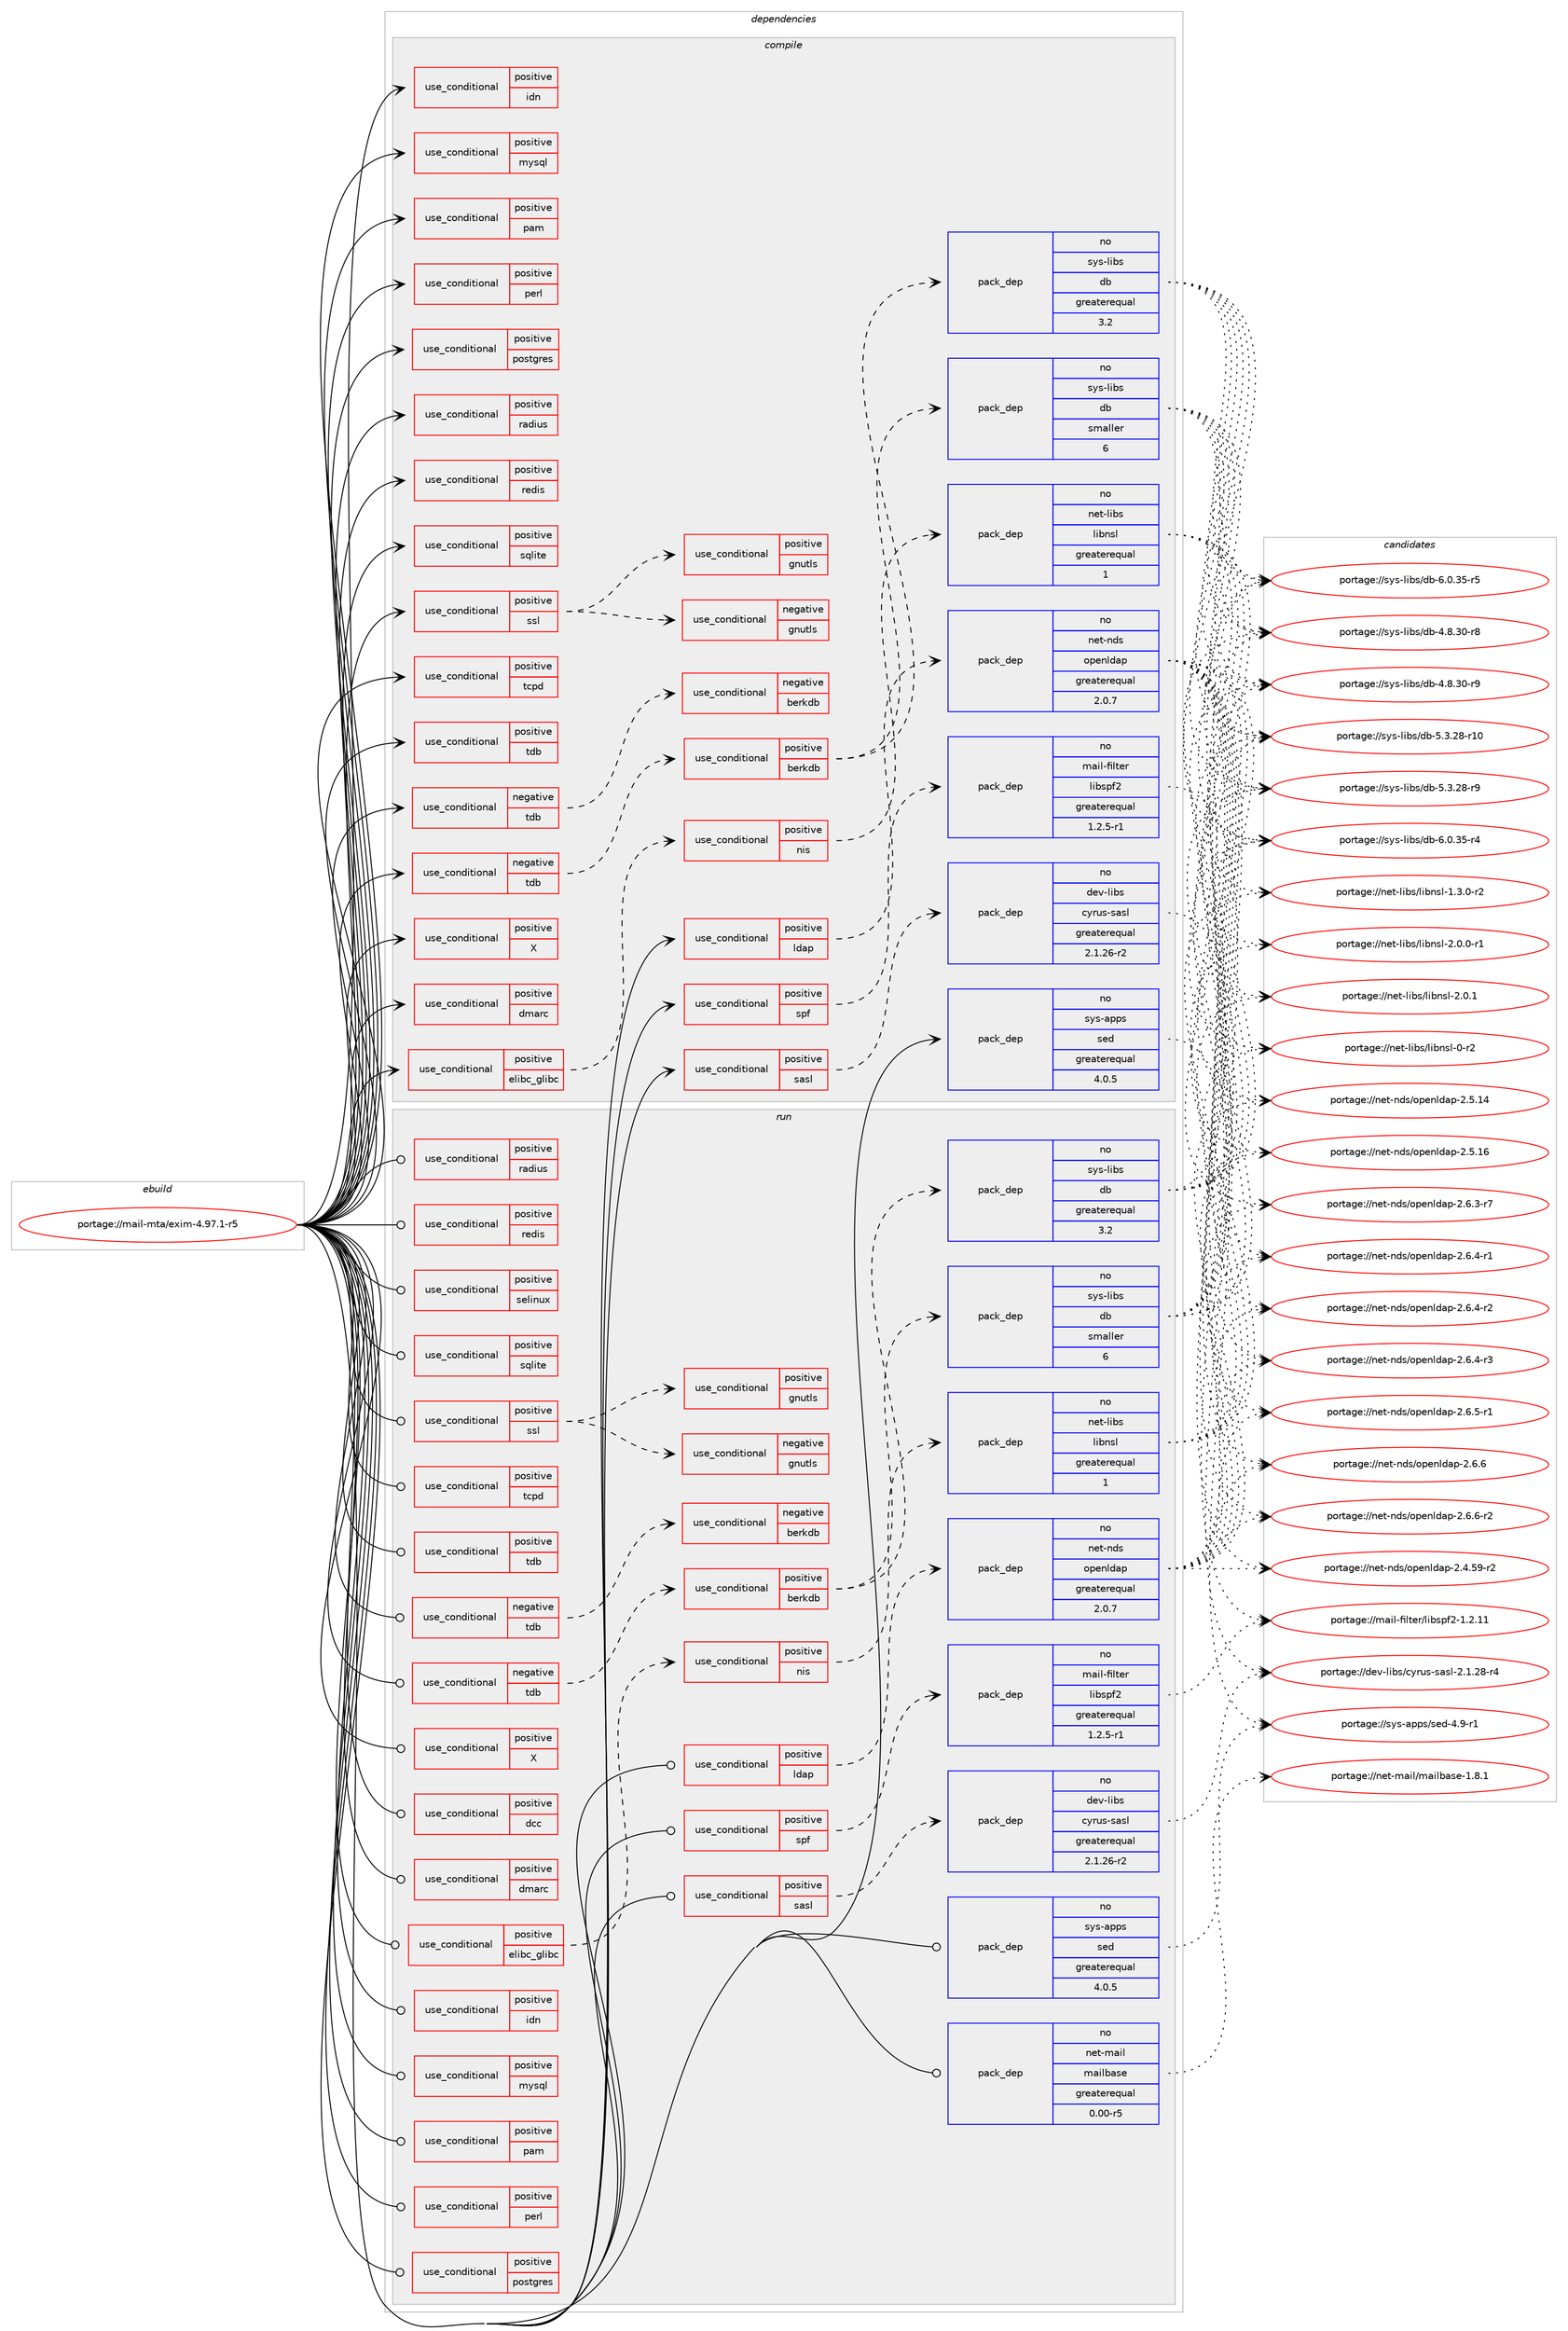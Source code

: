 digraph prolog {

# *************
# Graph options
# *************

newrank=true;
concentrate=true;
compound=true;
graph [rankdir=LR,fontname=Helvetica,fontsize=10,ranksep=1.5];#, ranksep=2.5, nodesep=0.2];
edge  [arrowhead=vee];
node  [fontname=Helvetica,fontsize=10];

# **********
# The ebuild
# **********

subgraph cluster_leftcol {
color=gray;
rank=same;
label=<<i>ebuild</i>>;
id [label="portage://mail-mta/exim-4.97.1-r5", color=red, width=4, href="../mail-mta/exim-4.97.1-r5.svg"];
}

# ****************
# The dependencies
# ****************

subgraph cluster_midcol {
color=gray;
label=<<i>dependencies</i>>;
subgraph cluster_compile {
fillcolor="#eeeeee";
style=filled;
label=<<i>compile</i>>;
subgraph cond68960 {
dependency146986 [label=<<TABLE BORDER="0" CELLBORDER="1" CELLSPACING="0" CELLPADDING="4"><TR><TD ROWSPAN="3" CELLPADDING="10">use_conditional</TD></TR><TR><TD>negative</TD></TR><TR><TD>tdb</TD></TR></TABLE>>, shape=none, color=red];
subgraph cond68961 {
dependency146987 [label=<<TABLE BORDER="0" CELLBORDER="1" CELLSPACING="0" CELLPADDING="4"><TR><TD ROWSPAN="3" CELLPADDING="10">use_conditional</TD></TR><TR><TD>negative</TD></TR><TR><TD>berkdb</TD></TR></TABLE>>, shape=none, color=red];
# *** BEGIN UNKNOWN DEPENDENCY TYPE (TODO) ***
# dependency146987 -> package_dependency(portage://mail-mta/exim-4.97.1-r5,install,no,sys-libs,gdbm,none,[,,],any_same_slot,[])
# *** END UNKNOWN DEPENDENCY TYPE (TODO) ***

}
dependency146986:e -> dependency146987:w [weight=20,style="dashed",arrowhead="vee"];
}
id:e -> dependency146986:w [weight=20,style="solid",arrowhead="vee"];
subgraph cond68962 {
dependency146988 [label=<<TABLE BORDER="0" CELLBORDER="1" CELLSPACING="0" CELLPADDING="4"><TR><TD ROWSPAN="3" CELLPADDING="10">use_conditional</TD></TR><TR><TD>negative</TD></TR><TR><TD>tdb</TD></TR></TABLE>>, shape=none, color=red];
subgraph cond68963 {
dependency146989 [label=<<TABLE BORDER="0" CELLBORDER="1" CELLSPACING="0" CELLPADDING="4"><TR><TD ROWSPAN="3" CELLPADDING="10">use_conditional</TD></TR><TR><TD>positive</TD></TR><TR><TD>berkdb</TD></TR></TABLE>>, shape=none, color=red];
subgraph pack75770 {
dependency146990 [label=<<TABLE BORDER="0" CELLBORDER="1" CELLSPACING="0" CELLPADDING="4" WIDTH="220"><TR><TD ROWSPAN="6" CELLPADDING="30">pack_dep</TD></TR><TR><TD WIDTH="110">no</TD></TR><TR><TD>sys-libs</TD></TR><TR><TD>db</TD></TR><TR><TD>greaterequal</TD></TR><TR><TD>3.2</TD></TR></TABLE>>, shape=none, color=blue];
}
dependency146989:e -> dependency146990:w [weight=20,style="dashed",arrowhead="vee"];
subgraph pack75771 {
dependency146991 [label=<<TABLE BORDER="0" CELLBORDER="1" CELLSPACING="0" CELLPADDING="4" WIDTH="220"><TR><TD ROWSPAN="6" CELLPADDING="30">pack_dep</TD></TR><TR><TD WIDTH="110">no</TD></TR><TR><TD>sys-libs</TD></TR><TR><TD>db</TD></TR><TR><TD>smaller</TD></TR><TR><TD>6</TD></TR></TABLE>>, shape=none, color=blue];
}
dependency146989:e -> dependency146991:w [weight=20,style="dashed",arrowhead="vee"];
}
dependency146988:e -> dependency146989:w [weight=20,style="dashed",arrowhead="vee"];
}
id:e -> dependency146988:w [weight=20,style="solid",arrowhead="vee"];
subgraph cond68964 {
dependency146992 [label=<<TABLE BORDER="0" CELLBORDER="1" CELLSPACING="0" CELLPADDING="4"><TR><TD ROWSPAN="3" CELLPADDING="10">use_conditional</TD></TR><TR><TD>positive</TD></TR><TR><TD>X</TD></TR></TABLE>>, shape=none, color=red];
# *** BEGIN UNKNOWN DEPENDENCY TYPE (TODO) ***
# dependency146992 -> package_dependency(portage://mail-mta/exim-4.97.1-r5,install,no,x11-libs,libX11,none,[,,],[],[])
# *** END UNKNOWN DEPENDENCY TYPE (TODO) ***

# *** BEGIN UNKNOWN DEPENDENCY TYPE (TODO) ***
# dependency146992 -> package_dependency(portage://mail-mta/exim-4.97.1-r5,install,no,x11-libs,libXmu,none,[,,],[],[])
# *** END UNKNOWN DEPENDENCY TYPE (TODO) ***

# *** BEGIN UNKNOWN DEPENDENCY TYPE (TODO) ***
# dependency146992 -> package_dependency(portage://mail-mta/exim-4.97.1-r5,install,no,x11-libs,libXt,none,[,,],[],[])
# *** END UNKNOWN DEPENDENCY TYPE (TODO) ***

# *** BEGIN UNKNOWN DEPENDENCY TYPE (TODO) ***
# dependency146992 -> package_dependency(portage://mail-mta/exim-4.97.1-r5,install,no,x11-libs,libXaw,none,[,,],[],[])
# *** END UNKNOWN DEPENDENCY TYPE (TODO) ***

}
id:e -> dependency146992:w [weight=20,style="solid",arrowhead="vee"];
subgraph cond68965 {
dependency146993 [label=<<TABLE BORDER="0" CELLBORDER="1" CELLSPACING="0" CELLPADDING="4"><TR><TD ROWSPAN="3" CELLPADDING="10">use_conditional</TD></TR><TR><TD>positive</TD></TR><TR><TD>dmarc</TD></TR></TABLE>>, shape=none, color=red];
# *** BEGIN UNKNOWN DEPENDENCY TYPE (TODO) ***
# dependency146993 -> package_dependency(portage://mail-mta/exim-4.97.1-r5,install,no,mail-filter,opendmarc,none,[,,],any_same_slot,[])
# *** END UNKNOWN DEPENDENCY TYPE (TODO) ***

}
id:e -> dependency146993:w [weight=20,style="solid",arrowhead="vee"];
subgraph cond68966 {
dependency146994 [label=<<TABLE BORDER="0" CELLBORDER="1" CELLSPACING="0" CELLPADDING="4"><TR><TD ROWSPAN="3" CELLPADDING="10">use_conditional</TD></TR><TR><TD>positive</TD></TR><TR><TD>elibc_glibc</TD></TR></TABLE>>, shape=none, color=red];
# *** BEGIN UNKNOWN DEPENDENCY TYPE (TODO) ***
# dependency146994 -> package_dependency(portage://mail-mta/exim-4.97.1-r5,install,no,net-libs,libnsl,none,[,,],any_same_slot,[])
# *** END UNKNOWN DEPENDENCY TYPE (TODO) ***

subgraph cond68967 {
dependency146995 [label=<<TABLE BORDER="0" CELLBORDER="1" CELLSPACING="0" CELLPADDING="4"><TR><TD ROWSPAN="3" CELLPADDING="10">use_conditional</TD></TR><TR><TD>positive</TD></TR><TR><TD>nis</TD></TR></TABLE>>, shape=none, color=red];
# *** BEGIN UNKNOWN DEPENDENCY TYPE (TODO) ***
# dependency146995 -> package_dependency(portage://mail-mta/exim-4.97.1-r5,install,no,net-libs,libtirpc,none,[,,],any_same_slot,[])
# *** END UNKNOWN DEPENDENCY TYPE (TODO) ***

subgraph pack75772 {
dependency146996 [label=<<TABLE BORDER="0" CELLBORDER="1" CELLSPACING="0" CELLPADDING="4" WIDTH="220"><TR><TD ROWSPAN="6" CELLPADDING="30">pack_dep</TD></TR><TR><TD WIDTH="110">no</TD></TR><TR><TD>net-libs</TD></TR><TR><TD>libnsl</TD></TR><TR><TD>greaterequal</TD></TR><TR><TD>1</TD></TR></TABLE>>, shape=none, color=blue];
}
dependency146995:e -> dependency146996:w [weight=20,style="dashed",arrowhead="vee"];
}
dependency146994:e -> dependency146995:w [weight=20,style="dashed",arrowhead="vee"];
}
id:e -> dependency146994:w [weight=20,style="solid",arrowhead="vee"];
subgraph cond68968 {
dependency146997 [label=<<TABLE BORDER="0" CELLBORDER="1" CELLSPACING="0" CELLPADDING="4"><TR><TD ROWSPAN="3" CELLPADDING="10">use_conditional</TD></TR><TR><TD>positive</TD></TR><TR><TD>idn</TD></TR></TABLE>>, shape=none, color=red];
# *** BEGIN UNKNOWN DEPENDENCY TYPE (TODO) ***
# dependency146997 -> package_dependency(portage://mail-mta/exim-4.97.1-r5,install,no,net-dns,libidn,none,[,,],any_same_slot,[])
# *** END UNKNOWN DEPENDENCY TYPE (TODO) ***

# *** BEGIN UNKNOWN DEPENDENCY TYPE (TODO) ***
# dependency146997 -> package_dependency(portage://mail-mta/exim-4.97.1-r5,install,no,net-dns,libidn2,none,[,,],any_same_slot,[])
# *** END UNKNOWN DEPENDENCY TYPE (TODO) ***

}
id:e -> dependency146997:w [weight=20,style="solid",arrowhead="vee"];
subgraph cond68969 {
dependency146998 [label=<<TABLE BORDER="0" CELLBORDER="1" CELLSPACING="0" CELLPADDING="4"><TR><TD ROWSPAN="3" CELLPADDING="10">use_conditional</TD></TR><TR><TD>positive</TD></TR><TR><TD>ldap</TD></TR></TABLE>>, shape=none, color=red];
subgraph pack75773 {
dependency146999 [label=<<TABLE BORDER="0" CELLBORDER="1" CELLSPACING="0" CELLPADDING="4" WIDTH="220"><TR><TD ROWSPAN="6" CELLPADDING="30">pack_dep</TD></TR><TR><TD WIDTH="110">no</TD></TR><TR><TD>net-nds</TD></TR><TR><TD>openldap</TD></TR><TR><TD>greaterequal</TD></TR><TR><TD>2.0.7</TD></TR></TABLE>>, shape=none, color=blue];
}
dependency146998:e -> dependency146999:w [weight=20,style="dashed",arrowhead="vee"];
}
id:e -> dependency146998:w [weight=20,style="solid",arrowhead="vee"];
subgraph cond68970 {
dependency147000 [label=<<TABLE BORDER="0" CELLBORDER="1" CELLSPACING="0" CELLPADDING="4"><TR><TD ROWSPAN="3" CELLPADDING="10">use_conditional</TD></TR><TR><TD>positive</TD></TR><TR><TD>mysql</TD></TR></TABLE>>, shape=none, color=red];
# *** BEGIN UNKNOWN DEPENDENCY TYPE (TODO) ***
# dependency147000 -> package_dependency(portage://mail-mta/exim-4.97.1-r5,install,no,dev-db,mysql-connector-c,none,[,,],any_same_slot,[])
# *** END UNKNOWN DEPENDENCY TYPE (TODO) ***

}
id:e -> dependency147000:w [weight=20,style="solid",arrowhead="vee"];
subgraph cond68971 {
dependency147001 [label=<<TABLE BORDER="0" CELLBORDER="1" CELLSPACING="0" CELLPADDING="4"><TR><TD ROWSPAN="3" CELLPADDING="10">use_conditional</TD></TR><TR><TD>positive</TD></TR><TR><TD>pam</TD></TR></TABLE>>, shape=none, color=red];
# *** BEGIN UNKNOWN DEPENDENCY TYPE (TODO) ***
# dependency147001 -> package_dependency(portage://mail-mta/exim-4.97.1-r5,install,no,sys-libs,pam,none,[,,],[],[])
# *** END UNKNOWN DEPENDENCY TYPE (TODO) ***

}
id:e -> dependency147001:w [weight=20,style="solid",arrowhead="vee"];
subgraph cond68972 {
dependency147002 [label=<<TABLE BORDER="0" CELLBORDER="1" CELLSPACING="0" CELLPADDING="4"><TR><TD ROWSPAN="3" CELLPADDING="10">use_conditional</TD></TR><TR><TD>positive</TD></TR><TR><TD>perl</TD></TR></TABLE>>, shape=none, color=red];
# *** BEGIN UNKNOWN DEPENDENCY TYPE (TODO) ***
# dependency147002 -> package_dependency(portage://mail-mta/exim-4.97.1-r5,install,no,dev-lang,perl,none,[,,],any_same_slot,[])
# *** END UNKNOWN DEPENDENCY TYPE (TODO) ***

}
id:e -> dependency147002:w [weight=20,style="solid",arrowhead="vee"];
subgraph cond68973 {
dependency147003 [label=<<TABLE BORDER="0" CELLBORDER="1" CELLSPACING="0" CELLPADDING="4"><TR><TD ROWSPAN="3" CELLPADDING="10">use_conditional</TD></TR><TR><TD>positive</TD></TR><TR><TD>postgres</TD></TR></TABLE>>, shape=none, color=red];
# *** BEGIN UNKNOWN DEPENDENCY TYPE (TODO) ***
# dependency147003 -> package_dependency(portage://mail-mta/exim-4.97.1-r5,install,no,dev-db,postgresql,none,[,,],any_same_slot,[])
# *** END UNKNOWN DEPENDENCY TYPE (TODO) ***

}
id:e -> dependency147003:w [weight=20,style="solid",arrowhead="vee"];
subgraph cond68974 {
dependency147004 [label=<<TABLE BORDER="0" CELLBORDER="1" CELLSPACING="0" CELLPADDING="4"><TR><TD ROWSPAN="3" CELLPADDING="10">use_conditional</TD></TR><TR><TD>positive</TD></TR><TR><TD>radius</TD></TR></TABLE>>, shape=none, color=red];
# *** BEGIN UNKNOWN DEPENDENCY TYPE (TODO) ***
# dependency147004 -> package_dependency(portage://mail-mta/exim-4.97.1-r5,install,no,net-dialup,freeradius-client,none,[,,],[],[])
# *** END UNKNOWN DEPENDENCY TYPE (TODO) ***

}
id:e -> dependency147004:w [weight=20,style="solid",arrowhead="vee"];
subgraph cond68975 {
dependency147005 [label=<<TABLE BORDER="0" CELLBORDER="1" CELLSPACING="0" CELLPADDING="4"><TR><TD ROWSPAN="3" CELLPADDING="10">use_conditional</TD></TR><TR><TD>positive</TD></TR><TR><TD>redis</TD></TR></TABLE>>, shape=none, color=red];
# *** BEGIN UNKNOWN DEPENDENCY TYPE (TODO) ***
# dependency147005 -> package_dependency(portage://mail-mta/exim-4.97.1-r5,install,no,dev-libs,hiredis,none,[,,],any_same_slot,[])
# *** END UNKNOWN DEPENDENCY TYPE (TODO) ***

}
id:e -> dependency147005:w [weight=20,style="solid",arrowhead="vee"];
subgraph cond68976 {
dependency147006 [label=<<TABLE BORDER="0" CELLBORDER="1" CELLSPACING="0" CELLPADDING="4"><TR><TD ROWSPAN="3" CELLPADDING="10">use_conditional</TD></TR><TR><TD>positive</TD></TR><TR><TD>sasl</TD></TR></TABLE>>, shape=none, color=red];
subgraph pack75774 {
dependency147007 [label=<<TABLE BORDER="0" CELLBORDER="1" CELLSPACING="0" CELLPADDING="4" WIDTH="220"><TR><TD ROWSPAN="6" CELLPADDING="30">pack_dep</TD></TR><TR><TD WIDTH="110">no</TD></TR><TR><TD>dev-libs</TD></TR><TR><TD>cyrus-sasl</TD></TR><TR><TD>greaterequal</TD></TR><TR><TD>2.1.26-r2</TD></TR></TABLE>>, shape=none, color=blue];
}
dependency147006:e -> dependency147007:w [weight=20,style="dashed",arrowhead="vee"];
}
id:e -> dependency147006:w [weight=20,style="solid",arrowhead="vee"];
subgraph cond68977 {
dependency147008 [label=<<TABLE BORDER="0" CELLBORDER="1" CELLSPACING="0" CELLPADDING="4"><TR><TD ROWSPAN="3" CELLPADDING="10">use_conditional</TD></TR><TR><TD>positive</TD></TR><TR><TD>spf</TD></TR></TABLE>>, shape=none, color=red];
subgraph pack75775 {
dependency147009 [label=<<TABLE BORDER="0" CELLBORDER="1" CELLSPACING="0" CELLPADDING="4" WIDTH="220"><TR><TD ROWSPAN="6" CELLPADDING="30">pack_dep</TD></TR><TR><TD WIDTH="110">no</TD></TR><TR><TD>mail-filter</TD></TR><TR><TD>libspf2</TD></TR><TR><TD>greaterequal</TD></TR><TR><TD>1.2.5-r1</TD></TR></TABLE>>, shape=none, color=blue];
}
dependency147008:e -> dependency147009:w [weight=20,style="dashed",arrowhead="vee"];
}
id:e -> dependency147008:w [weight=20,style="solid",arrowhead="vee"];
subgraph cond68978 {
dependency147010 [label=<<TABLE BORDER="0" CELLBORDER="1" CELLSPACING="0" CELLPADDING="4"><TR><TD ROWSPAN="3" CELLPADDING="10">use_conditional</TD></TR><TR><TD>positive</TD></TR><TR><TD>sqlite</TD></TR></TABLE>>, shape=none, color=red];
# *** BEGIN UNKNOWN DEPENDENCY TYPE (TODO) ***
# dependency147010 -> package_dependency(portage://mail-mta/exim-4.97.1-r5,install,no,dev-db,sqlite,none,[,,],[],[])
# *** END UNKNOWN DEPENDENCY TYPE (TODO) ***

}
id:e -> dependency147010:w [weight=20,style="solid",arrowhead="vee"];
subgraph cond68979 {
dependency147011 [label=<<TABLE BORDER="0" CELLBORDER="1" CELLSPACING="0" CELLPADDING="4"><TR><TD ROWSPAN="3" CELLPADDING="10">use_conditional</TD></TR><TR><TD>positive</TD></TR><TR><TD>ssl</TD></TR></TABLE>>, shape=none, color=red];
subgraph cond68980 {
dependency147012 [label=<<TABLE BORDER="0" CELLBORDER="1" CELLSPACING="0" CELLPADDING="4"><TR><TD ROWSPAN="3" CELLPADDING="10">use_conditional</TD></TR><TR><TD>positive</TD></TR><TR><TD>gnutls</TD></TR></TABLE>>, shape=none, color=red];
# *** BEGIN UNKNOWN DEPENDENCY TYPE (TODO) ***
# dependency147012 -> package_dependency(portage://mail-mta/exim-4.97.1-r5,install,no,net-libs,gnutls,none,[,,],[slot(0),equal],[use(optenable(pkcs11),none)])
# *** END UNKNOWN DEPENDENCY TYPE (TODO) ***

# *** BEGIN UNKNOWN DEPENDENCY TYPE (TODO) ***
# dependency147012 -> package_dependency(portage://mail-mta/exim-4.97.1-r5,install,no,dev-libs,libtasn1,none,[,,],[],[])
# *** END UNKNOWN DEPENDENCY TYPE (TODO) ***

}
dependency147011:e -> dependency147012:w [weight=20,style="dashed",arrowhead="vee"];
subgraph cond68981 {
dependency147013 [label=<<TABLE BORDER="0" CELLBORDER="1" CELLSPACING="0" CELLPADDING="4"><TR><TD ROWSPAN="3" CELLPADDING="10">use_conditional</TD></TR><TR><TD>negative</TD></TR><TR><TD>gnutls</TD></TR></TABLE>>, shape=none, color=red];
# *** BEGIN UNKNOWN DEPENDENCY TYPE (TODO) ***
# dependency147013 -> package_dependency(portage://mail-mta/exim-4.97.1-r5,install,no,dev-libs,openssl,none,[,,],[slot(0),equal],[])
# *** END UNKNOWN DEPENDENCY TYPE (TODO) ***

}
dependency147011:e -> dependency147013:w [weight=20,style="dashed",arrowhead="vee"];
}
id:e -> dependency147011:w [weight=20,style="solid",arrowhead="vee"];
subgraph cond68982 {
dependency147014 [label=<<TABLE BORDER="0" CELLBORDER="1" CELLSPACING="0" CELLPADDING="4"><TR><TD ROWSPAN="3" CELLPADDING="10">use_conditional</TD></TR><TR><TD>positive</TD></TR><TR><TD>tcpd</TD></TR></TABLE>>, shape=none, color=red];
# *** BEGIN UNKNOWN DEPENDENCY TYPE (TODO) ***
# dependency147014 -> package_dependency(portage://mail-mta/exim-4.97.1-r5,install,no,sys-apps,tcp-wrappers,none,[,,],[],[])
# *** END UNKNOWN DEPENDENCY TYPE (TODO) ***

}
id:e -> dependency147014:w [weight=20,style="solid",arrowhead="vee"];
subgraph cond68983 {
dependency147015 [label=<<TABLE BORDER="0" CELLBORDER="1" CELLSPACING="0" CELLPADDING="4"><TR><TD ROWSPAN="3" CELLPADDING="10">use_conditional</TD></TR><TR><TD>positive</TD></TR><TR><TD>tdb</TD></TR></TABLE>>, shape=none, color=red];
# *** BEGIN UNKNOWN DEPENDENCY TYPE (TODO) ***
# dependency147015 -> package_dependency(portage://mail-mta/exim-4.97.1-r5,install,no,sys-libs,tdb,none,[,,],any_same_slot,[])
# *** END UNKNOWN DEPENDENCY TYPE (TODO) ***

}
id:e -> dependency147015:w [weight=20,style="solid",arrowhead="vee"];
# *** BEGIN UNKNOWN DEPENDENCY TYPE (TODO) ***
# id -> package_dependency(portage://mail-mta/exim-4.97.1-r5,install,no,dev-libs,libpcre2,none,[,,],any_same_slot,[])
# *** END UNKNOWN DEPENDENCY TYPE (TODO) ***

subgraph pack75776 {
dependency147016 [label=<<TABLE BORDER="0" CELLBORDER="1" CELLSPACING="0" CELLPADDING="4" WIDTH="220"><TR><TD ROWSPAN="6" CELLPADDING="30">pack_dep</TD></TR><TR><TD WIDTH="110">no</TD></TR><TR><TD>sys-apps</TD></TR><TR><TD>sed</TD></TR><TR><TD>greaterequal</TD></TR><TR><TD>4.0.5</TD></TR></TABLE>>, shape=none, color=blue];
}
id:e -> dependency147016:w [weight=20,style="solid",arrowhead="vee"];
# *** BEGIN UNKNOWN DEPENDENCY TYPE (TODO) ***
# id -> package_dependency(portage://mail-mta/exim-4.97.1-r5,install,no,virtual,libcrypt,none,[,,],any_same_slot,[])
# *** END UNKNOWN DEPENDENCY TYPE (TODO) ***

# *** BEGIN UNKNOWN DEPENDENCY TYPE (TODO) ***
# id -> package_dependency(portage://mail-mta/exim-4.97.1-r5,install,no,virtual,libiconv,none,[,,],[],[])
# *** END UNKNOWN DEPENDENCY TYPE (TODO) ***

}
subgraph cluster_compileandrun {
fillcolor="#eeeeee";
style=filled;
label=<<i>compile and run</i>>;
}
subgraph cluster_run {
fillcolor="#eeeeee";
style=filled;
label=<<i>run</i>>;
subgraph cond68984 {
dependency147017 [label=<<TABLE BORDER="0" CELLBORDER="1" CELLSPACING="0" CELLPADDING="4"><TR><TD ROWSPAN="3" CELLPADDING="10">use_conditional</TD></TR><TR><TD>negative</TD></TR><TR><TD>tdb</TD></TR></TABLE>>, shape=none, color=red];
subgraph cond68985 {
dependency147018 [label=<<TABLE BORDER="0" CELLBORDER="1" CELLSPACING="0" CELLPADDING="4"><TR><TD ROWSPAN="3" CELLPADDING="10">use_conditional</TD></TR><TR><TD>negative</TD></TR><TR><TD>berkdb</TD></TR></TABLE>>, shape=none, color=red];
# *** BEGIN UNKNOWN DEPENDENCY TYPE (TODO) ***
# dependency147018 -> package_dependency(portage://mail-mta/exim-4.97.1-r5,run,no,sys-libs,gdbm,none,[,,],any_same_slot,[])
# *** END UNKNOWN DEPENDENCY TYPE (TODO) ***

}
dependency147017:e -> dependency147018:w [weight=20,style="dashed",arrowhead="vee"];
}
id:e -> dependency147017:w [weight=20,style="solid",arrowhead="odot"];
subgraph cond68986 {
dependency147019 [label=<<TABLE BORDER="0" CELLBORDER="1" CELLSPACING="0" CELLPADDING="4"><TR><TD ROWSPAN="3" CELLPADDING="10">use_conditional</TD></TR><TR><TD>negative</TD></TR><TR><TD>tdb</TD></TR></TABLE>>, shape=none, color=red];
subgraph cond68987 {
dependency147020 [label=<<TABLE BORDER="0" CELLBORDER="1" CELLSPACING="0" CELLPADDING="4"><TR><TD ROWSPAN="3" CELLPADDING="10">use_conditional</TD></TR><TR><TD>positive</TD></TR><TR><TD>berkdb</TD></TR></TABLE>>, shape=none, color=red];
subgraph pack75777 {
dependency147021 [label=<<TABLE BORDER="0" CELLBORDER="1" CELLSPACING="0" CELLPADDING="4" WIDTH="220"><TR><TD ROWSPAN="6" CELLPADDING="30">pack_dep</TD></TR><TR><TD WIDTH="110">no</TD></TR><TR><TD>sys-libs</TD></TR><TR><TD>db</TD></TR><TR><TD>greaterequal</TD></TR><TR><TD>3.2</TD></TR></TABLE>>, shape=none, color=blue];
}
dependency147020:e -> dependency147021:w [weight=20,style="dashed",arrowhead="vee"];
subgraph pack75778 {
dependency147022 [label=<<TABLE BORDER="0" CELLBORDER="1" CELLSPACING="0" CELLPADDING="4" WIDTH="220"><TR><TD ROWSPAN="6" CELLPADDING="30">pack_dep</TD></TR><TR><TD WIDTH="110">no</TD></TR><TR><TD>sys-libs</TD></TR><TR><TD>db</TD></TR><TR><TD>smaller</TD></TR><TR><TD>6</TD></TR></TABLE>>, shape=none, color=blue];
}
dependency147020:e -> dependency147022:w [weight=20,style="dashed",arrowhead="vee"];
}
dependency147019:e -> dependency147020:w [weight=20,style="dashed",arrowhead="vee"];
}
id:e -> dependency147019:w [weight=20,style="solid",arrowhead="odot"];
subgraph cond68988 {
dependency147023 [label=<<TABLE BORDER="0" CELLBORDER="1" CELLSPACING="0" CELLPADDING="4"><TR><TD ROWSPAN="3" CELLPADDING="10">use_conditional</TD></TR><TR><TD>positive</TD></TR><TR><TD>X</TD></TR></TABLE>>, shape=none, color=red];
# *** BEGIN UNKNOWN DEPENDENCY TYPE (TODO) ***
# dependency147023 -> package_dependency(portage://mail-mta/exim-4.97.1-r5,run,no,x11-libs,libX11,none,[,,],[],[])
# *** END UNKNOWN DEPENDENCY TYPE (TODO) ***

# *** BEGIN UNKNOWN DEPENDENCY TYPE (TODO) ***
# dependency147023 -> package_dependency(portage://mail-mta/exim-4.97.1-r5,run,no,x11-libs,libXmu,none,[,,],[],[])
# *** END UNKNOWN DEPENDENCY TYPE (TODO) ***

# *** BEGIN UNKNOWN DEPENDENCY TYPE (TODO) ***
# dependency147023 -> package_dependency(portage://mail-mta/exim-4.97.1-r5,run,no,x11-libs,libXt,none,[,,],[],[])
# *** END UNKNOWN DEPENDENCY TYPE (TODO) ***

# *** BEGIN UNKNOWN DEPENDENCY TYPE (TODO) ***
# dependency147023 -> package_dependency(portage://mail-mta/exim-4.97.1-r5,run,no,x11-libs,libXaw,none,[,,],[],[])
# *** END UNKNOWN DEPENDENCY TYPE (TODO) ***

}
id:e -> dependency147023:w [weight=20,style="solid",arrowhead="odot"];
subgraph cond68989 {
dependency147024 [label=<<TABLE BORDER="0" CELLBORDER="1" CELLSPACING="0" CELLPADDING="4"><TR><TD ROWSPAN="3" CELLPADDING="10">use_conditional</TD></TR><TR><TD>positive</TD></TR><TR><TD>dcc</TD></TR></TABLE>>, shape=none, color=red];
# *** BEGIN UNKNOWN DEPENDENCY TYPE (TODO) ***
# dependency147024 -> package_dependency(portage://mail-mta/exim-4.97.1-r5,run,no,mail-filter,dcc,none,[,,],[],[])
# *** END UNKNOWN DEPENDENCY TYPE (TODO) ***

}
id:e -> dependency147024:w [weight=20,style="solid",arrowhead="odot"];
subgraph cond68990 {
dependency147025 [label=<<TABLE BORDER="0" CELLBORDER="1" CELLSPACING="0" CELLPADDING="4"><TR><TD ROWSPAN="3" CELLPADDING="10">use_conditional</TD></TR><TR><TD>positive</TD></TR><TR><TD>dmarc</TD></TR></TABLE>>, shape=none, color=red];
# *** BEGIN UNKNOWN DEPENDENCY TYPE (TODO) ***
# dependency147025 -> package_dependency(portage://mail-mta/exim-4.97.1-r5,run,no,mail-filter,opendmarc,none,[,,],any_same_slot,[])
# *** END UNKNOWN DEPENDENCY TYPE (TODO) ***

}
id:e -> dependency147025:w [weight=20,style="solid",arrowhead="odot"];
subgraph cond68991 {
dependency147026 [label=<<TABLE BORDER="0" CELLBORDER="1" CELLSPACING="0" CELLPADDING="4"><TR><TD ROWSPAN="3" CELLPADDING="10">use_conditional</TD></TR><TR><TD>positive</TD></TR><TR><TD>elibc_glibc</TD></TR></TABLE>>, shape=none, color=red];
# *** BEGIN UNKNOWN DEPENDENCY TYPE (TODO) ***
# dependency147026 -> package_dependency(portage://mail-mta/exim-4.97.1-r5,run,no,net-libs,libnsl,none,[,,],any_same_slot,[])
# *** END UNKNOWN DEPENDENCY TYPE (TODO) ***

subgraph cond68992 {
dependency147027 [label=<<TABLE BORDER="0" CELLBORDER="1" CELLSPACING="0" CELLPADDING="4"><TR><TD ROWSPAN="3" CELLPADDING="10">use_conditional</TD></TR><TR><TD>positive</TD></TR><TR><TD>nis</TD></TR></TABLE>>, shape=none, color=red];
# *** BEGIN UNKNOWN DEPENDENCY TYPE (TODO) ***
# dependency147027 -> package_dependency(portage://mail-mta/exim-4.97.1-r5,run,no,net-libs,libtirpc,none,[,,],any_same_slot,[])
# *** END UNKNOWN DEPENDENCY TYPE (TODO) ***

subgraph pack75779 {
dependency147028 [label=<<TABLE BORDER="0" CELLBORDER="1" CELLSPACING="0" CELLPADDING="4" WIDTH="220"><TR><TD ROWSPAN="6" CELLPADDING="30">pack_dep</TD></TR><TR><TD WIDTH="110">no</TD></TR><TR><TD>net-libs</TD></TR><TR><TD>libnsl</TD></TR><TR><TD>greaterequal</TD></TR><TR><TD>1</TD></TR></TABLE>>, shape=none, color=blue];
}
dependency147027:e -> dependency147028:w [weight=20,style="dashed",arrowhead="vee"];
}
dependency147026:e -> dependency147027:w [weight=20,style="dashed",arrowhead="vee"];
}
id:e -> dependency147026:w [weight=20,style="solid",arrowhead="odot"];
subgraph cond68993 {
dependency147029 [label=<<TABLE BORDER="0" CELLBORDER="1" CELLSPACING="0" CELLPADDING="4"><TR><TD ROWSPAN="3" CELLPADDING="10">use_conditional</TD></TR><TR><TD>positive</TD></TR><TR><TD>idn</TD></TR></TABLE>>, shape=none, color=red];
# *** BEGIN UNKNOWN DEPENDENCY TYPE (TODO) ***
# dependency147029 -> package_dependency(portage://mail-mta/exim-4.97.1-r5,run,no,net-dns,libidn,none,[,,],any_same_slot,[])
# *** END UNKNOWN DEPENDENCY TYPE (TODO) ***

# *** BEGIN UNKNOWN DEPENDENCY TYPE (TODO) ***
# dependency147029 -> package_dependency(portage://mail-mta/exim-4.97.1-r5,run,no,net-dns,libidn2,none,[,,],any_same_slot,[])
# *** END UNKNOWN DEPENDENCY TYPE (TODO) ***

}
id:e -> dependency147029:w [weight=20,style="solid",arrowhead="odot"];
subgraph cond68994 {
dependency147030 [label=<<TABLE BORDER="0" CELLBORDER="1" CELLSPACING="0" CELLPADDING="4"><TR><TD ROWSPAN="3" CELLPADDING="10">use_conditional</TD></TR><TR><TD>positive</TD></TR><TR><TD>ldap</TD></TR></TABLE>>, shape=none, color=red];
subgraph pack75780 {
dependency147031 [label=<<TABLE BORDER="0" CELLBORDER="1" CELLSPACING="0" CELLPADDING="4" WIDTH="220"><TR><TD ROWSPAN="6" CELLPADDING="30">pack_dep</TD></TR><TR><TD WIDTH="110">no</TD></TR><TR><TD>net-nds</TD></TR><TR><TD>openldap</TD></TR><TR><TD>greaterequal</TD></TR><TR><TD>2.0.7</TD></TR></TABLE>>, shape=none, color=blue];
}
dependency147030:e -> dependency147031:w [weight=20,style="dashed",arrowhead="vee"];
}
id:e -> dependency147030:w [weight=20,style="solid",arrowhead="odot"];
subgraph cond68995 {
dependency147032 [label=<<TABLE BORDER="0" CELLBORDER="1" CELLSPACING="0" CELLPADDING="4"><TR><TD ROWSPAN="3" CELLPADDING="10">use_conditional</TD></TR><TR><TD>positive</TD></TR><TR><TD>mysql</TD></TR></TABLE>>, shape=none, color=red];
# *** BEGIN UNKNOWN DEPENDENCY TYPE (TODO) ***
# dependency147032 -> package_dependency(portage://mail-mta/exim-4.97.1-r5,run,no,dev-db,mysql-connector-c,none,[,,],any_same_slot,[])
# *** END UNKNOWN DEPENDENCY TYPE (TODO) ***

}
id:e -> dependency147032:w [weight=20,style="solid",arrowhead="odot"];
subgraph cond68996 {
dependency147033 [label=<<TABLE BORDER="0" CELLBORDER="1" CELLSPACING="0" CELLPADDING="4"><TR><TD ROWSPAN="3" CELLPADDING="10">use_conditional</TD></TR><TR><TD>positive</TD></TR><TR><TD>pam</TD></TR></TABLE>>, shape=none, color=red];
# *** BEGIN UNKNOWN DEPENDENCY TYPE (TODO) ***
# dependency147033 -> package_dependency(portage://mail-mta/exim-4.97.1-r5,run,no,sys-libs,pam,none,[,,],[],[])
# *** END UNKNOWN DEPENDENCY TYPE (TODO) ***

}
id:e -> dependency147033:w [weight=20,style="solid",arrowhead="odot"];
subgraph cond68997 {
dependency147034 [label=<<TABLE BORDER="0" CELLBORDER="1" CELLSPACING="0" CELLPADDING="4"><TR><TD ROWSPAN="3" CELLPADDING="10">use_conditional</TD></TR><TR><TD>positive</TD></TR><TR><TD>perl</TD></TR></TABLE>>, shape=none, color=red];
# *** BEGIN UNKNOWN DEPENDENCY TYPE (TODO) ***
# dependency147034 -> package_dependency(portage://mail-mta/exim-4.97.1-r5,run,no,dev-lang,perl,none,[,,],any_same_slot,[])
# *** END UNKNOWN DEPENDENCY TYPE (TODO) ***

}
id:e -> dependency147034:w [weight=20,style="solid",arrowhead="odot"];
subgraph cond68998 {
dependency147035 [label=<<TABLE BORDER="0" CELLBORDER="1" CELLSPACING="0" CELLPADDING="4"><TR><TD ROWSPAN="3" CELLPADDING="10">use_conditional</TD></TR><TR><TD>positive</TD></TR><TR><TD>postgres</TD></TR></TABLE>>, shape=none, color=red];
# *** BEGIN UNKNOWN DEPENDENCY TYPE (TODO) ***
# dependency147035 -> package_dependency(portage://mail-mta/exim-4.97.1-r5,run,no,dev-db,postgresql,none,[,,],any_same_slot,[])
# *** END UNKNOWN DEPENDENCY TYPE (TODO) ***

}
id:e -> dependency147035:w [weight=20,style="solid",arrowhead="odot"];
subgraph cond68999 {
dependency147036 [label=<<TABLE BORDER="0" CELLBORDER="1" CELLSPACING="0" CELLPADDING="4"><TR><TD ROWSPAN="3" CELLPADDING="10">use_conditional</TD></TR><TR><TD>positive</TD></TR><TR><TD>radius</TD></TR></TABLE>>, shape=none, color=red];
# *** BEGIN UNKNOWN DEPENDENCY TYPE (TODO) ***
# dependency147036 -> package_dependency(portage://mail-mta/exim-4.97.1-r5,run,no,net-dialup,freeradius-client,none,[,,],[],[])
# *** END UNKNOWN DEPENDENCY TYPE (TODO) ***

}
id:e -> dependency147036:w [weight=20,style="solid",arrowhead="odot"];
subgraph cond69000 {
dependency147037 [label=<<TABLE BORDER="0" CELLBORDER="1" CELLSPACING="0" CELLPADDING="4"><TR><TD ROWSPAN="3" CELLPADDING="10">use_conditional</TD></TR><TR><TD>positive</TD></TR><TR><TD>redis</TD></TR></TABLE>>, shape=none, color=red];
# *** BEGIN UNKNOWN DEPENDENCY TYPE (TODO) ***
# dependency147037 -> package_dependency(portage://mail-mta/exim-4.97.1-r5,run,no,dev-libs,hiredis,none,[,,],any_same_slot,[])
# *** END UNKNOWN DEPENDENCY TYPE (TODO) ***

}
id:e -> dependency147037:w [weight=20,style="solid",arrowhead="odot"];
subgraph cond69001 {
dependency147038 [label=<<TABLE BORDER="0" CELLBORDER="1" CELLSPACING="0" CELLPADDING="4"><TR><TD ROWSPAN="3" CELLPADDING="10">use_conditional</TD></TR><TR><TD>positive</TD></TR><TR><TD>sasl</TD></TR></TABLE>>, shape=none, color=red];
subgraph pack75781 {
dependency147039 [label=<<TABLE BORDER="0" CELLBORDER="1" CELLSPACING="0" CELLPADDING="4" WIDTH="220"><TR><TD ROWSPAN="6" CELLPADDING="30">pack_dep</TD></TR><TR><TD WIDTH="110">no</TD></TR><TR><TD>dev-libs</TD></TR><TR><TD>cyrus-sasl</TD></TR><TR><TD>greaterequal</TD></TR><TR><TD>2.1.26-r2</TD></TR></TABLE>>, shape=none, color=blue];
}
dependency147038:e -> dependency147039:w [weight=20,style="dashed",arrowhead="vee"];
}
id:e -> dependency147038:w [weight=20,style="solid",arrowhead="odot"];
subgraph cond69002 {
dependency147040 [label=<<TABLE BORDER="0" CELLBORDER="1" CELLSPACING="0" CELLPADDING="4"><TR><TD ROWSPAN="3" CELLPADDING="10">use_conditional</TD></TR><TR><TD>positive</TD></TR><TR><TD>selinux</TD></TR></TABLE>>, shape=none, color=red];
# *** BEGIN UNKNOWN DEPENDENCY TYPE (TODO) ***
# dependency147040 -> package_dependency(portage://mail-mta/exim-4.97.1-r5,run,no,sec-policy,selinux-exim,none,[,,],[],[])
# *** END UNKNOWN DEPENDENCY TYPE (TODO) ***

}
id:e -> dependency147040:w [weight=20,style="solid",arrowhead="odot"];
subgraph cond69003 {
dependency147041 [label=<<TABLE BORDER="0" CELLBORDER="1" CELLSPACING="0" CELLPADDING="4"><TR><TD ROWSPAN="3" CELLPADDING="10">use_conditional</TD></TR><TR><TD>positive</TD></TR><TR><TD>spf</TD></TR></TABLE>>, shape=none, color=red];
subgraph pack75782 {
dependency147042 [label=<<TABLE BORDER="0" CELLBORDER="1" CELLSPACING="0" CELLPADDING="4" WIDTH="220"><TR><TD ROWSPAN="6" CELLPADDING="30">pack_dep</TD></TR><TR><TD WIDTH="110">no</TD></TR><TR><TD>mail-filter</TD></TR><TR><TD>libspf2</TD></TR><TR><TD>greaterequal</TD></TR><TR><TD>1.2.5-r1</TD></TR></TABLE>>, shape=none, color=blue];
}
dependency147041:e -> dependency147042:w [weight=20,style="dashed",arrowhead="vee"];
}
id:e -> dependency147041:w [weight=20,style="solid",arrowhead="odot"];
subgraph cond69004 {
dependency147043 [label=<<TABLE BORDER="0" CELLBORDER="1" CELLSPACING="0" CELLPADDING="4"><TR><TD ROWSPAN="3" CELLPADDING="10">use_conditional</TD></TR><TR><TD>positive</TD></TR><TR><TD>sqlite</TD></TR></TABLE>>, shape=none, color=red];
# *** BEGIN UNKNOWN DEPENDENCY TYPE (TODO) ***
# dependency147043 -> package_dependency(portage://mail-mta/exim-4.97.1-r5,run,no,dev-db,sqlite,none,[,,],[],[])
# *** END UNKNOWN DEPENDENCY TYPE (TODO) ***

}
id:e -> dependency147043:w [weight=20,style="solid",arrowhead="odot"];
subgraph cond69005 {
dependency147044 [label=<<TABLE BORDER="0" CELLBORDER="1" CELLSPACING="0" CELLPADDING="4"><TR><TD ROWSPAN="3" CELLPADDING="10">use_conditional</TD></TR><TR><TD>positive</TD></TR><TR><TD>ssl</TD></TR></TABLE>>, shape=none, color=red];
subgraph cond69006 {
dependency147045 [label=<<TABLE BORDER="0" CELLBORDER="1" CELLSPACING="0" CELLPADDING="4"><TR><TD ROWSPAN="3" CELLPADDING="10">use_conditional</TD></TR><TR><TD>positive</TD></TR><TR><TD>gnutls</TD></TR></TABLE>>, shape=none, color=red];
# *** BEGIN UNKNOWN DEPENDENCY TYPE (TODO) ***
# dependency147045 -> package_dependency(portage://mail-mta/exim-4.97.1-r5,run,no,net-libs,gnutls,none,[,,],[slot(0),equal],[use(optenable(pkcs11),none)])
# *** END UNKNOWN DEPENDENCY TYPE (TODO) ***

# *** BEGIN UNKNOWN DEPENDENCY TYPE (TODO) ***
# dependency147045 -> package_dependency(portage://mail-mta/exim-4.97.1-r5,run,no,dev-libs,libtasn1,none,[,,],[],[])
# *** END UNKNOWN DEPENDENCY TYPE (TODO) ***

}
dependency147044:e -> dependency147045:w [weight=20,style="dashed",arrowhead="vee"];
subgraph cond69007 {
dependency147046 [label=<<TABLE BORDER="0" CELLBORDER="1" CELLSPACING="0" CELLPADDING="4"><TR><TD ROWSPAN="3" CELLPADDING="10">use_conditional</TD></TR><TR><TD>negative</TD></TR><TR><TD>gnutls</TD></TR></TABLE>>, shape=none, color=red];
# *** BEGIN UNKNOWN DEPENDENCY TYPE (TODO) ***
# dependency147046 -> package_dependency(portage://mail-mta/exim-4.97.1-r5,run,no,dev-libs,openssl,none,[,,],[slot(0),equal],[])
# *** END UNKNOWN DEPENDENCY TYPE (TODO) ***

}
dependency147044:e -> dependency147046:w [weight=20,style="dashed",arrowhead="vee"];
}
id:e -> dependency147044:w [weight=20,style="solid",arrowhead="odot"];
subgraph cond69008 {
dependency147047 [label=<<TABLE BORDER="0" CELLBORDER="1" CELLSPACING="0" CELLPADDING="4"><TR><TD ROWSPAN="3" CELLPADDING="10">use_conditional</TD></TR><TR><TD>positive</TD></TR><TR><TD>tcpd</TD></TR></TABLE>>, shape=none, color=red];
# *** BEGIN UNKNOWN DEPENDENCY TYPE (TODO) ***
# dependency147047 -> package_dependency(portage://mail-mta/exim-4.97.1-r5,run,no,sys-apps,tcp-wrappers,none,[,,],[],[])
# *** END UNKNOWN DEPENDENCY TYPE (TODO) ***

}
id:e -> dependency147047:w [weight=20,style="solid",arrowhead="odot"];
subgraph cond69009 {
dependency147048 [label=<<TABLE BORDER="0" CELLBORDER="1" CELLSPACING="0" CELLPADDING="4"><TR><TD ROWSPAN="3" CELLPADDING="10">use_conditional</TD></TR><TR><TD>positive</TD></TR><TR><TD>tdb</TD></TR></TABLE>>, shape=none, color=red];
# *** BEGIN UNKNOWN DEPENDENCY TYPE (TODO) ***
# dependency147048 -> package_dependency(portage://mail-mta/exim-4.97.1-r5,run,no,sys-libs,tdb,none,[,,],any_same_slot,[])
# *** END UNKNOWN DEPENDENCY TYPE (TODO) ***

}
id:e -> dependency147048:w [weight=20,style="solid",arrowhead="odot"];
# *** BEGIN UNKNOWN DEPENDENCY TYPE (TODO) ***
# id -> package_dependency(portage://mail-mta/exim-4.97.1-r5,run,no,dev-libs,libpcre2,none,[,,],any_same_slot,[])
# *** END UNKNOWN DEPENDENCY TYPE (TODO) ***

subgraph pack75783 {
dependency147049 [label=<<TABLE BORDER="0" CELLBORDER="1" CELLSPACING="0" CELLPADDING="4" WIDTH="220"><TR><TD ROWSPAN="6" CELLPADDING="30">pack_dep</TD></TR><TR><TD WIDTH="110">no</TD></TR><TR><TD>net-mail</TD></TR><TR><TD>mailbase</TD></TR><TR><TD>greaterequal</TD></TR><TR><TD>0.00-r5</TD></TR></TABLE>>, shape=none, color=blue];
}
id:e -> dependency147049:w [weight=20,style="solid",arrowhead="odot"];
subgraph pack75784 {
dependency147050 [label=<<TABLE BORDER="0" CELLBORDER="1" CELLSPACING="0" CELLPADDING="4" WIDTH="220"><TR><TD ROWSPAN="6" CELLPADDING="30">pack_dep</TD></TR><TR><TD WIDTH="110">no</TD></TR><TR><TD>sys-apps</TD></TR><TR><TD>sed</TD></TR><TR><TD>greaterequal</TD></TR><TR><TD>4.0.5</TD></TR></TABLE>>, shape=none, color=blue];
}
id:e -> dependency147050:w [weight=20,style="solid",arrowhead="odot"];
# *** BEGIN UNKNOWN DEPENDENCY TYPE (TODO) ***
# id -> package_dependency(portage://mail-mta/exim-4.97.1-r5,run,no,virtual,libcrypt,none,[,,],any_same_slot,[])
# *** END UNKNOWN DEPENDENCY TYPE (TODO) ***

# *** BEGIN UNKNOWN DEPENDENCY TYPE (TODO) ***
# id -> package_dependency(portage://mail-mta/exim-4.97.1-r5,run,no,virtual,libiconv,none,[,,],[],[])
# *** END UNKNOWN DEPENDENCY TYPE (TODO) ***

# *** BEGIN UNKNOWN DEPENDENCY TYPE (TODO) ***
# id -> package_dependency(portage://mail-mta/exim-4.97.1-r5,run,no,virtual,logger,none,[,,],[],[])
# *** END UNKNOWN DEPENDENCY TYPE (TODO) ***

# *** BEGIN UNKNOWN DEPENDENCY TYPE (TODO) ***
# id -> package_dependency(portage://mail-mta/exim-4.97.1-r5,run,weak,mail-mta,courier,none,[,,],[],[])
# *** END UNKNOWN DEPENDENCY TYPE (TODO) ***

# *** BEGIN UNKNOWN DEPENDENCY TYPE (TODO) ***
# id -> package_dependency(portage://mail-mta/exim-4.97.1-r5,run,weak,mail-mta,esmtp,none,[,,],[],[])
# *** END UNKNOWN DEPENDENCY TYPE (TODO) ***

# *** BEGIN UNKNOWN DEPENDENCY TYPE (TODO) ***
# id -> package_dependency(portage://mail-mta/exim-4.97.1-r5,run,weak,mail-mta,msmtp,none,[,,],[],[use(enable(mta),none)])
# *** END UNKNOWN DEPENDENCY TYPE (TODO) ***

# *** BEGIN UNKNOWN DEPENDENCY TYPE (TODO) ***
# id -> package_dependency(portage://mail-mta/exim-4.97.1-r5,run,weak,mail-mta,netqmail,none,[,,],[],[])
# *** END UNKNOWN DEPENDENCY TYPE (TODO) ***

# *** BEGIN UNKNOWN DEPENDENCY TYPE (TODO) ***
# id -> package_dependency(portage://mail-mta/exim-4.97.1-r5,run,weak,mail-mta,nullmailer,none,[,,],[],[])
# *** END UNKNOWN DEPENDENCY TYPE (TODO) ***

# *** BEGIN UNKNOWN DEPENDENCY TYPE (TODO) ***
# id -> package_dependency(portage://mail-mta/exim-4.97.1-r5,run,weak,mail-mta,opensmtpd,none,[,,],[],[])
# *** END UNKNOWN DEPENDENCY TYPE (TODO) ***

# *** BEGIN UNKNOWN DEPENDENCY TYPE (TODO) ***
# id -> package_dependency(portage://mail-mta/exim-4.97.1-r5,run,weak,mail-mta,postfix,none,[,,],[],[])
# *** END UNKNOWN DEPENDENCY TYPE (TODO) ***

# *** BEGIN UNKNOWN DEPENDENCY TYPE (TODO) ***
# id -> package_dependency(portage://mail-mta/exim-4.97.1-r5,run,weak,mail-mta,sendmail,none,[,,],[],[])
# *** END UNKNOWN DEPENDENCY TYPE (TODO) ***

# *** BEGIN UNKNOWN DEPENDENCY TYPE (TODO) ***
# id -> package_dependency(portage://mail-mta/exim-4.97.1-r5,run,weak,mail-mta,ssmtp,none,[,,],[],[use(enable(mta),none)])
# *** END UNKNOWN DEPENDENCY TYPE (TODO) ***

}
}

# **************
# The candidates
# **************

subgraph cluster_choices {
rank=same;
color=gray;
label=<<i>candidates</i>>;

subgraph choice75770 {
color=black;
nodesep=1;
choice11512111545108105981154710098455246564651484511456 [label="portage://sys-libs/db-4.8.30-r8", color=red, width=4,href="../sys-libs/db-4.8.30-r8.svg"];
choice11512111545108105981154710098455246564651484511457 [label="portage://sys-libs/db-4.8.30-r9", color=red, width=4,href="../sys-libs/db-4.8.30-r9.svg"];
choice1151211154510810598115471009845534651465056451144948 [label="portage://sys-libs/db-5.3.28-r10", color=red, width=4,href="../sys-libs/db-5.3.28-r10.svg"];
choice11512111545108105981154710098455346514650564511457 [label="portage://sys-libs/db-5.3.28-r9", color=red, width=4,href="../sys-libs/db-5.3.28-r9.svg"];
choice11512111545108105981154710098455446484651534511452 [label="portage://sys-libs/db-6.0.35-r4", color=red, width=4,href="../sys-libs/db-6.0.35-r4.svg"];
choice11512111545108105981154710098455446484651534511453 [label="portage://sys-libs/db-6.0.35-r5", color=red, width=4,href="../sys-libs/db-6.0.35-r5.svg"];
dependency146990:e -> choice11512111545108105981154710098455246564651484511456:w [style=dotted,weight="100"];
dependency146990:e -> choice11512111545108105981154710098455246564651484511457:w [style=dotted,weight="100"];
dependency146990:e -> choice1151211154510810598115471009845534651465056451144948:w [style=dotted,weight="100"];
dependency146990:e -> choice11512111545108105981154710098455346514650564511457:w [style=dotted,weight="100"];
dependency146990:e -> choice11512111545108105981154710098455446484651534511452:w [style=dotted,weight="100"];
dependency146990:e -> choice11512111545108105981154710098455446484651534511453:w [style=dotted,weight="100"];
}
subgraph choice75771 {
color=black;
nodesep=1;
choice11512111545108105981154710098455246564651484511456 [label="portage://sys-libs/db-4.8.30-r8", color=red, width=4,href="../sys-libs/db-4.8.30-r8.svg"];
choice11512111545108105981154710098455246564651484511457 [label="portage://sys-libs/db-4.8.30-r9", color=red, width=4,href="../sys-libs/db-4.8.30-r9.svg"];
choice1151211154510810598115471009845534651465056451144948 [label="portage://sys-libs/db-5.3.28-r10", color=red, width=4,href="../sys-libs/db-5.3.28-r10.svg"];
choice11512111545108105981154710098455346514650564511457 [label="portage://sys-libs/db-5.3.28-r9", color=red, width=4,href="../sys-libs/db-5.3.28-r9.svg"];
choice11512111545108105981154710098455446484651534511452 [label="portage://sys-libs/db-6.0.35-r4", color=red, width=4,href="../sys-libs/db-6.0.35-r4.svg"];
choice11512111545108105981154710098455446484651534511453 [label="portage://sys-libs/db-6.0.35-r5", color=red, width=4,href="../sys-libs/db-6.0.35-r5.svg"];
dependency146991:e -> choice11512111545108105981154710098455246564651484511456:w [style=dotted,weight="100"];
dependency146991:e -> choice11512111545108105981154710098455246564651484511457:w [style=dotted,weight="100"];
dependency146991:e -> choice1151211154510810598115471009845534651465056451144948:w [style=dotted,weight="100"];
dependency146991:e -> choice11512111545108105981154710098455346514650564511457:w [style=dotted,weight="100"];
dependency146991:e -> choice11512111545108105981154710098455446484651534511452:w [style=dotted,weight="100"];
dependency146991:e -> choice11512111545108105981154710098455446484651534511453:w [style=dotted,weight="100"];
}
subgraph choice75772 {
color=black;
nodesep=1;
choice1101011164510810598115471081059811011510845484511450 [label="portage://net-libs/libnsl-0-r2", color=red, width=4,href="../net-libs/libnsl-0-r2.svg"];
choice110101116451081059811547108105981101151084549465146484511450 [label="portage://net-libs/libnsl-1.3.0-r2", color=red, width=4,href="../net-libs/libnsl-1.3.0-r2.svg"];
choice110101116451081059811547108105981101151084550464846484511449 [label="portage://net-libs/libnsl-2.0.0-r1", color=red, width=4,href="../net-libs/libnsl-2.0.0-r1.svg"];
choice11010111645108105981154710810598110115108455046484649 [label="portage://net-libs/libnsl-2.0.1", color=red, width=4,href="../net-libs/libnsl-2.0.1.svg"];
dependency146996:e -> choice1101011164510810598115471081059811011510845484511450:w [style=dotted,weight="100"];
dependency146996:e -> choice110101116451081059811547108105981101151084549465146484511450:w [style=dotted,weight="100"];
dependency146996:e -> choice110101116451081059811547108105981101151084550464846484511449:w [style=dotted,weight="100"];
dependency146996:e -> choice11010111645108105981154710810598110115108455046484649:w [style=dotted,weight="100"];
}
subgraph choice75773 {
color=black;
nodesep=1;
choice110101116451101001154711111210111010810097112455046524653574511450 [label="portage://net-nds/openldap-2.4.59-r2", color=red, width=4,href="../net-nds/openldap-2.4.59-r2.svg"];
choice11010111645110100115471111121011101081009711245504653464952 [label="portage://net-nds/openldap-2.5.14", color=red, width=4,href="../net-nds/openldap-2.5.14.svg"];
choice11010111645110100115471111121011101081009711245504653464954 [label="portage://net-nds/openldap-2.5.16", color=red, width=4,href="../net-nds/openldap-2.5.16.svg"];
choice1101011164511010011547111112101110108100971124550465446514511455 [label="portage://net-nds/openldap-2.6.3-r7", color=red, width=4,href="../net-nds/openldap-2.6.3-r7.svg"];
choice1101011164511010011547111112101110108100971124550465446524511449 [label="portage://net-nds/openldap-2.6.4-r1", color=red, width=4,href="../net-nds/openldap-2.6.4-r1.svg"];
choice1101011164511010011547111112101110108100971124550465446524511450 [label="portage://net-nds/openldap-2.6.4-r2", color=red, width=4,href="../net-nds/openldap-2.6.4-r2.svg"];
choice1101011164511010011547111112101110108100971124550465446524511451 [label="portage://net-nds/openldap-2.6.4-r3", color=red, width=4,href="../net-nds/openldap-2.6.4-r3.svg"];
choice1101011164511010011547111112101110108100971124550465446534511449 [label="portage://net-nds/openldap-2.6.5-r1", color=red, width=4,href="../net-nds/openldap-2.6.5-r1.svg"];
choice110101116451101001154711111210111010810097112455046544654 [label="portage://net-nds/openldap-2.6.6", color=red, width=4,href="../net-nds/openldap-2.6.6.svg"];
choice1101011164511010011547111112101110108100971124550465446544511450 [label="portage://net-nds/openldap-2.6.6-r2", color=red, width=4,href="../net-nds/openldap-2.6.6-r2.svg"];
dependency146999:e -> choice110101116451101001154711111210111010810097112455046524653574511450:w [style=dotted,weight="100"];
dependency146999:e -> choice11010111645110100115471111121011101081009711245504653464952:w [style=dotted,weight="100"];
dependency146999:e -> choice11010111645110100115471111121011101081009711245504653464954:w [style=dotted,weight="100"];
dependency146999:e -> choice1101011164511010011547111112101110108100971124550465446514511455:w [style=dotted,weight="100"];
dependency146999:e -> choice1101011164511010011547111112101110108100971124550465446524511449:w [style=dotted,weight="100"];
dependency146999:e -> choice1101011164511010011547111112101110108100971124550465446524511450:w [style=dotted,weight="100"];
dependency146999:e -> choice1101011164511010011547111112101110108100971124550465446524511451:w [style=dotted,weight="100"];
dependency146999:e -> choice1101011164511010011547111112101110108100971124550465446534511449:w [style=dotted,weight="100"];
dependency146999:e -> choice110101116451101001154711111210111010810097112455046544654:w [style=dotted,weight="100"];
dependency146999:e -> choice1101011164511010011547111112101110108100971124550465446544511450:w [style=dotted,weight="100"];
}
subgraph choice75774 {
color=black;
nodesep=1;
choice100101118451081059811547991211141171154511597115108455046494650564511452 [label="portage://dev-libs/cyrus-sasl-2.1.28-r4", color=red, width=4,href="../dev-libs/cyrus-sasl-2.1.28-r4.svg"];
dependency147007:e -> choice100101118451081059811547991211141171154511597115108455046494650564511452:w [style=dotted,weight="100"];
}
subgraph choice75775 {
color=black;
nodesep=1;
choice109971051084510210510811610111447108105981151121025045494650464949 [label="portage://mail-filter/libspf2-1.2.11", color=red, width=4,href="../mail-filter/libspf2-1.2.11.svg"];
dependency147009:e -> choice109971051084510210510811610111447108105981151121025045494650464949:w [style=dotted,weight="100"];
}
subgraph choice75776 {
color=black;
nodesep=1;
choice115121115459711211211547115101100455246574511449 [label="portage://sys-apps/sed-4.9-r1", color=red, width=4,href="../sys-apps/sed-4.9-r1.svg"];
dependency147016:e -> choice115121115459711211211547115101100455246574511449:w [style=dotted,weight="100"];
}
subgraph choice75777 {
color=black;
nodesep=1;
choice11512111545108105981154710098455246564651484511456 [label="portage://sys-libs/db-4.8.30-r8", color=red, width=4,href="../sys-libs/db-4.8.30-r8.svg"];
choice11512111545108105981154710098455246564651484511457 [label="portage://sys-libs/db-4.8.30-r9", color=red, width=4,href="../sys-libs/db-4.8.30-r9.svg"];
choice1151211154510810598115471009845534651465056451144948 [label="portage://sys-libs/db-5.3.28-r10", color=red, width=4,href="../sys-libs/db-5.3.28-r10.svg"];
choice11512111545108105981154710098455346514650564511457 [label="portage://sys-libs/db-5.3.28-r9", color=red, width=4,href="../sys-libs/db-5.3.28-r9.svg"];
choice11512111545108105981154710098455446484651534511452 [label="portage://sys-libs/db-6.0.35-r4", color=red, width=4,href="../sys-libs/db-6.0.35-r4.svg"];
choice11512111545108105981154710098455446484651534511453 [label="portage://sys-libs/db-6.0.35-r5", color=red, width=4,href="../sys-libs/db-6.0.35-r5.svg"];
dependency147021:e -> choice11512111545108105981154710098455246564651484511456:w [style=dotted,weight="100"];
dependency147021:e -> choice11512111545108105981154710098455246564651484511457:w [style=dotted,weight="100"];
dependency147021:e -> choice1151211154510810598115471009845534651465056451144948:w [style=dotted,weight="100"];
dependency147021:e -> choice11512111545108105981154710098455346514650564511457:w [style=dotted,weight="100"];
dependency147021:e -> choice11512111545108105981154710098455446484651534511452:w [style=dotted,weight="100"];
dependency147021:e -> choice11512111545108105981154710098455446484651534511453:w [style=dotted,weight="100"];
}
subgraph choice75778 {
color=black;
nodesep=1;
choice11512111545108105981154710098455246564651484511456 [label="portage://sys-libs/db-4.8.30-r8", color=red, width=4,href="../sys-libs/db-4.8.30-r8.svg"];
choice11512111545108105981154710098455246564651484511457 [label="portage://sys-libs/db-4.8.30-r9", color=red, width=4,href="../sys-libs/db-4.8.30-r9.svg"];
choice1151211154510810598115471009845534651465056451144948 [label="portage://sys-libs/db-5.3.28-r10", color=red, width=4,href="../sys-libs/db-5.3.28-r10.svg"];
choice11512111545108105981154710098455346514650564511457 [label="portage://sys-libs/db-5.3.28-r9", color=red, width=4,href="../sys-libs/db-5.3.28-r9.svg"];
choice11512111545108105981154710098455446484651534511452 [label="portage://sys-libs/db-6.0.35-r4", color=red, width=4,href="../sys-libs/db-6.0.35-r4.svg"];
choice11512111545108105981154710098455446484651534511453 [label="portage://sys-libs/db-6.0.35-r5", color=red, width=4,href="../sys-libs/db-6.0.35-r5.svg"];
dependency147022:e -> choice11512111545108105981154710098455246564651484511456:w [style=dotted,weight="100"];
dependency147022:e -> choice11512111545108105981154710098455246564651484511457:w [style=dotted,weight="100"];
dependency147022:e -> choice1151211154510810598115471009845534651465056451144948:w [style=dotted,weight="100"];
dependency147022:e -> choice11512111545108105981154710098455346514650564511457:w [style=dotted,weight="100"];
dependency147022:e -> choice11512111545108105981154710098455446484651534511452:w [style=dotted,weight="100"];
dependency147022:e -> choice11512111545108105981154710098455446484651534511453:w [style=dotted,weight="100"];
}
subgraph choice75779 {
color=black;
nodesep=1;
choice1101011164510810598115471081059811011510845484511450 [label="portage://net-libs/libnsl-0-r2", color=red, width=4,href="../net-libs/libnsl-0-r2.svg"];
choice110101116451081059811547108105981101151084549465146484511450 [label="portage://net-libs/libnsl-1.3.0-r2", color=red, width=4,href="../net-libs/libnsl-1.3.0-r2.svg"];
choice110101116451081059811547108105981101151084550464846484511449 [label="portage://net-libs/libnsl-2.0.0-r1", color=red, width=4,href="../net-libs/libnsl-2.0.0-r1.svg"];
choice11010111645108105981154710810598110115108455046484649 [label="portage://net-libs/libnsl-2.0.1", color=red, width=4,href="../net-libs/libnsl-2.0.1.svg"];
dependency147028:e -> choice1101011164510810598115471081059811011510845484511450:w [style=dotted,weight="100"];
dependency147028:e -> choice110101116451081059811547108105981101151084549465146484511450:w [style=dotted,weight="100"];
dependency147028:e -> choice110101116451081059811547108105981101151084550464846484511449:w [style=dotted,weight="100"];
dependency147028:e -> choice11010111645108105981154710810598110115108455046484649:w [style=dotted,weight="100"];
}
subgraph choice75780 {
color=black;
nodesep=1;
choice110101116451101001154711111210111010810097112455046524653574511450 [label="portage://net-nds/openldap-2.4.59-r2", color=red, width=4,href="../net-nds/openldap-2.4.59-r2.svg"];
choice11010111645110100115471111121011101081009711245504653464952 [label="portage://net-nds/openldap-2.5.14", color=red, width=4,href="../net-nds/openldap-2.5.14.svg"];
choice11010111645110100115471111121011101081009711245504653464954 [label="portage://net-nds/openldap-2.5.16", color=red, width=4,href="../net-nds/openldap-2.5.16.svg"];
choice1101011164511010011547111112101110108100971124550465446514511455 [label="portage://net-nds/openldap-2.6.3-r7", color=red, width=4,href="../net-nds/openldap-2.6.3-r7.svg"];
choice1101011164511010011547111112101110108100971124550465446524511449 [label="portage://net-nds/openldap-2.6.4-r1", color=red, width=4,href="../net-nds/openldap-2.6.4-r1.svg"];
choice1101011164511010011547111112101110108100971124550465446524511450 [label="portage://net-nds/openldap-2.6.4-r2", color=red, width=4,href="../net-nds/openldap-2.6.4-r2.svg"];
choice1101011164511010011547111112101110108100971124550465446524511451 [label="portage://net-nds/openldap-2.6.4-r3", color=red, width=4,href="../net-nds/openldap-2.6.4-r3.svg"];
choice1101011164511010011547111112101110108100971124550465446534511449 [label="portage://net-nds/openldap-2.6.5-r1", color=red, width=4,href="../net-nds/openldap-2.6.5-r1.svg"];
choice110101116451101001154711111210111010810097112455046544654 [label="portage://net-nds/openldap-2.6.6", color=red, width=4,href="../net-nds/openldap-2.6.6.svg"];
choice1101011164511010011547111112101110108100971124550465446544511450 [label="portage://net-nds/openldap-2.6.6-r2", color=red, width=4,href="../net-nds/openldap-2.6.6-r2.svg"];
dependency147031:e -> choice110101116451101001154711111210111010810097112455046524653574511450:w [style=dotted,weight="100"];
dependency147031:e -> choice11010111645110100115471111121011101081009711245504653464952:w [style=dotted,weight="100"];
dependency147031:e -> choice11010111645110100115471111121011101081009711245504653464954:w [style=dotted,weight="100"];
dependency147031:e -> choice1101011164511010011547111112101110108100971124550465446514511455:w [style=dotted,weight="100"];
dependency147031:e -> choice1101011164511010011547111112101110108100971124550465446524511449:w [style=dotted,weight="100"];
dependency147031:e -> choice1101011164511010011547111112101110108100971124550465446524511450:w [style=dotted,weight="100"];
dependency147031:e -> choice1101011164511010011547111112101110108100971124550465446524511451:w [style=dotted,weight="100"];
dependency147031:e -> choice1101011164511010011547111112101110108100971124550465446534511449:w [style=dotted,weight="100"];
dependency147031:e -> choice110101116451101001154711111210111010810097112455046544654:w [style=dotted,weight="100"];
dependency147031:e -> choice1101011164511010011547111112101110108100971124550465446544511450:w [style=dotted,weight="100"];
}
subgraph choice75781 {
color=black;
nodesep=1;
choice100101118451081059811547991211141171154511597115108455046494650564511452 [label="portage://dev-libs/cyrus-sasl-2.1.28-r4", color=red, width=4,href="../dev-libs/cyrus-sasl-2.1.28-r4.svg"];
dependency147039:e -> choice100101118451081059811547991211141171154511597115108455046494650564511452:w [style=dotted,weight="100"];
}
subgraph choice75782 {
color=black;
nodesep=1;
choice109971051084510210510811610111447108105981151121025045494650464949 [label="portage://mail-filter/libspf2-1.2.11", color=red, width=4,href="../mail-filter/libspf2-1.2.11.svg"];
dependency147042:e -> choice109971051084510210510811610111447108105981151121025045494650464949:w [style=dotted,weight="100"];
}
subgraph choice75783 {
color=black;
nodesep=1;
choice110101116451099710510847109971051089897115101454946564649 [label="portage://net-mail/mailbase-1.8.1", color=red, width=4,href="../net-mail/mailbase-1.8.1.svg"];
dependency147049:e -> choice110101116451099710510847109971051089897115101454946564649:w [style=dotted,weight="100"];
}
subgraph choice75784 {
color=black;
nodesep=1;
choice115121115459711211211547115101100455246574511449 [label="portage://sys-apps/sed-4.9-r1", color=red, width=4,href="../sys-apps/sed-4.9-r1.svg"];
dependency147050:e -> choice115121115459711211211547115101100455246574511449:w [style=dotted,weight="100"];
}
}

}
